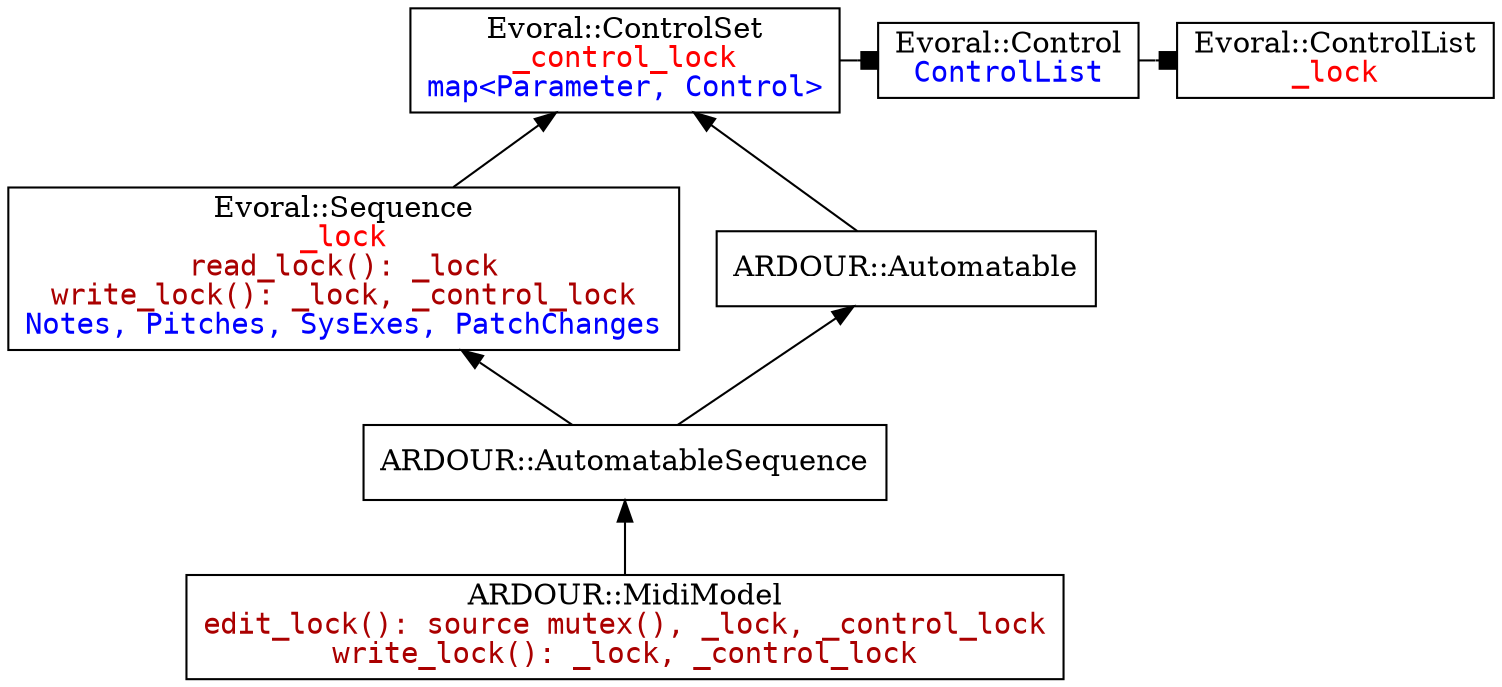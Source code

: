 digraph Ardour {
	rankdir = BT
	node [shape=box,arrowhead=normal,arrowtail=normal]

	Evoral_Control [label=<
Evoral::Control<br/>
<font face="inconsolata" color="#0000ff">ControlList</font>
>]
	Evoral_ControlSet [label=<
Evoral::ControlSet<br/>
<font face="inconsolata" color="#ff0000">_control_lock</font><br/>
<font face="inconsolata" color="#0000ff">map&lt;Parameter, Control&gt;</font>
>]

	Evoral_Sequence [label=<
Evoral::Sequence<br/>
<font face="inconsolata" color="#ff0000">_lock</font><br/>
<font face="inconsolata" color="#aa0000">read_lock(): _lock</font><br/>
<font face="inconsolata" color="#aa000">write_lock(): _lock, _control_lock</font><br/>
<font face="inconsolata" color="#0000ff">Notes, Pitches, SysExes, PatchChanges</font>
>]

	Evoral_ControlList [label=<Evoral::ControlList<br/><font face="inconsolata" color="#ff0000">_lock</font>>]

	ARDOUR_MidiModel [label=<
ARDOUR::MidiModel<br/>
<font face="inconsolata" color="#aa0000">edit_lock(): source mutex(), _lock, _control_lock</font><br/>
<font face="inconsolata" color="#aa0000">write_lock(): _lock, _control_lock</font><br/>
>]

	"ARDOUR::Automatable" -> Evoral_ControlSet;
	"ARDOUR::AutomatableSequence" -> "ARDOUR::Automatable";
	"ARDOUR::AutomatableSequence" -> Evoral_Sequence;
	Evoral_Sequence -> Evoral_ControlSet;
	ARDOUR_MidiModel -> "ARDOUR::AutomatableSequence";

	rank=same {Evoral_ControlSet; Evoral_Control; Evoral_ControlList}

	Evoral_Control -> Evoral_ControlList [arrowhead=box];
	Evoral_ControlSet -> Evoral_Control [arrowhead=box];
}

